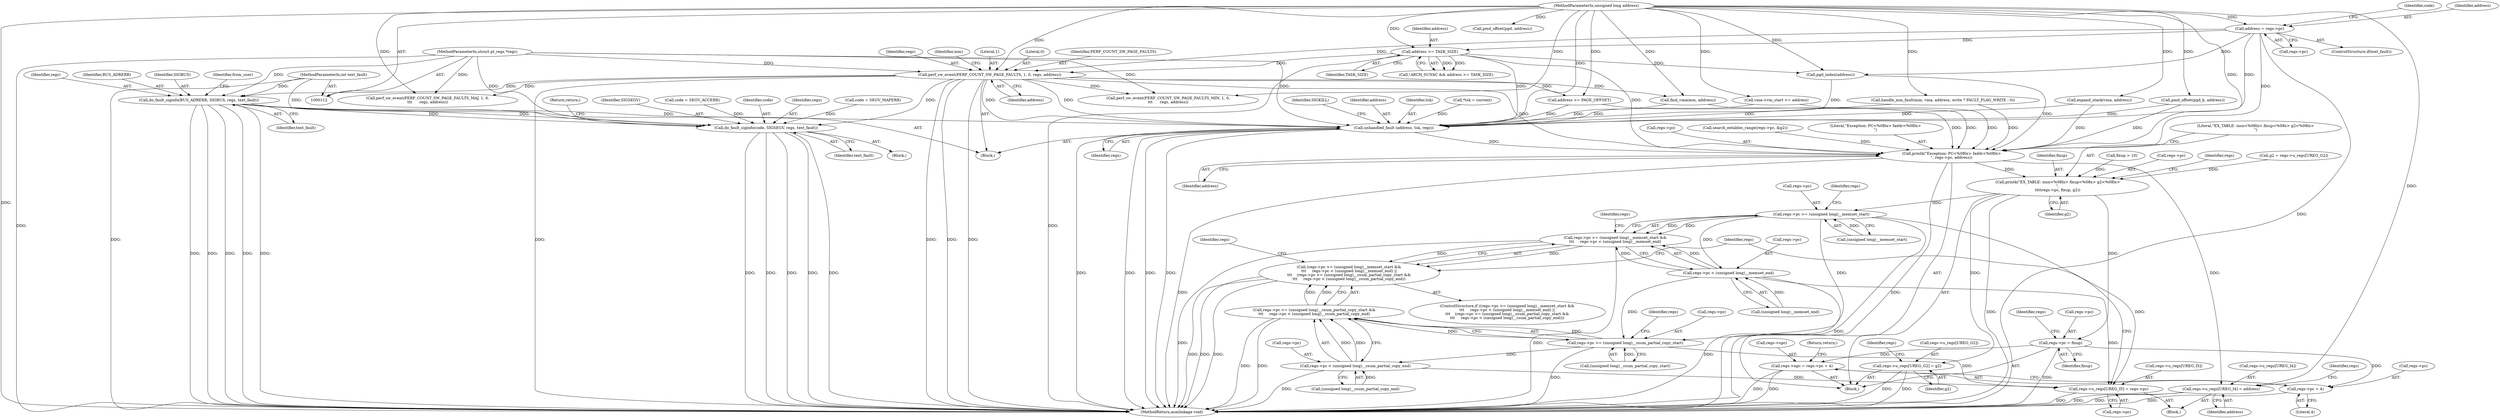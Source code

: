 digraph "0_linux_a8b0ca17b80e92faab46ee7179ba9e99ccb61233_43@pointer" {
"1000455" [label="(Call,do_fault_siginfo(BUS_ADRERR, SIGBUS, regs, text_fault))"];
"1000166" [label="(Call,perf_sw_event(PERF_COUNT_SW_PAGE_FAULTS, 1, 0, regs, address))"];
"1000113" [label="(MethodParameterIn,struct pt_regs *regs)"];
"1000156" [label="(Call,address >= TASK_SIZE)"];
"1000144" [label="(Call,address = regs->pc)"];
"1000116" [label="(MethodParameterIn,unsigned long address)"];
"1000114" [label="(MethodParameterIn,int text_fault)"];
"1000312" [label="(Call,do_fault_siginfo(code, SIGSEGV, regs, text_fault))"];
"1000431" [label="(Call,unhandled_fault (address, tsk, regs))"];
"1000347" [label="(Call,printk(\"Exception: PC<%08lx> faddr<%08lx>\n\", regs->pc, address))"];
"1000353" [label="(Call,printk(\"EX_TABLE: insn<%08lx> fixup<%08x> g2<%08lx>\n\",\n\t\t\t\tregs->pc, fixup, g2))"];
"1000363" [label="(Call,regs->pc >= (unsigned long)__memset_start)"];
"1000362" [label="(Call,regs->pc >= (unsigned long)__memset_start &&\n\t\t\t     regs->pc < (unsigned long)__memset_end)"];
"1000361" [label="(Call,(regs->pc >= (unsigned long)__memset_start &&\n\t\t\t     regs->pc < (unsigned long)__memset_end) ||\n\t\t\t    (regs->pc >= (unsigned long)__csum_partial_copy_start &&\n\t\t\t     regs->pc < (unsigned long)__csum_partial_copy_end))"];
"1000370" [label="(Call,regs->pc < (unsigned long)__memset_end)"];
"1000378" [label="(Call,regs->pc >= (unsigned long)__csum_partial_copy_start)"];
"1000377" [label="(Call,regs->pc >= (unsigned long)__csum_partial_copy_start &&\n\t\t\t     regs->pc < (unsigned long)__csum_partial_copy_end)"];
"1000385" [label="(Call,regs->pc < (unsigned long)__csum_partial_copy_end)"];
"1000400" [label="(Call,regs->u_regs[UREG_I5] = regs->pc)"];
"1000409" [label="(Call,regs->u_regs[UREG_G2] = g2)"];
"1000416" [label="(Call,regs->pc = fixup)"];
"1000421" [label="(Call,regs->npc = regs->pc + 4)"];
"1000425" [label="(Call,regs->pc + 4)"];
"1000393" [label="(Call,regs->u_regs[UREG_I4] = address)"];
"1000436" [label="(Identifier,SIGKILL)"];
"1000458" [label="(Identifier,regs)"];
"1000415" [label="(Identifier,g2)"];
"1000362" [label="(Call,regs->pc >= (unsigned long)__memset_start &&\n\t\t\t     regs->pc < (unsigned long)__memset_end)"];
"1000396" [label="(Identifier,regs)"];
"1000386" [label="(Call,regs->pc)"];
"1000432" [label="(Identifier,address)"];
"1000371" [label="(Call,regs->pc)"];
"1000311" [label="(Block,)"];
"1000146" [label="(Call,regs->pc)"];
"1000434" [label="(Identifier,regs)"];
"1000385" [label="(Call,regs->pc < (unsigned long)__csum_partial_copy_end)"];
"1000433" [label="(Identifier,tsk)"];
"1000401" [label="(Call,regs->u_regs[UREG_I5])"];
"1000403" [label="(Identifier,regs)"];
"1000358" [label="(Identifier,fixup)"];
"1000243" [label="(Call,handle_mm_fault(mm, vma, address, write ? FAULT_FLAG_WRITE : 0))"];
"1000367" [label="(Call,(unsigned long)__memset_start)"];
"1000370" [label="(Call,regs->pc < (unsigned long)__memset_end)"];
"1000393" [label="(Call,regs->u_regs[UREG_I4] = address)"];
"1000171" [label="(Identifier,address)"];
"1000406" [label="(Call,regs->pc)"];
"1000317" [label="(Return,return;)"];
"1000278" [label="(Call,perf_sw_event(PERF_COUNT_SW_PAGE_FAULTS_MAJ, 1, 0,\n\t\t\t      regs, address))"];
"1000389" [label="(Call,(unsigned long)__csum_partial_copy_end)"];
"1000469" [label="(Call,pgd_index(address))"];
"1000423" [label="(Identifier,regs)"];
"1000456" [label="(Identifier,BUS_ADRERR)"];
"1000513" [label="(Call,pmd_offset(pgd, address))"];
"1000158" [label="(Identifier,TASK_SIZE)"];
"1000360" [label="(ControlStructure,if ((regs->pc >= (unsigned long)__memset_start &&\n\t\t\t     regs->pc < (unsigned long)__memset_end) ||\n\t\t\t    (regs->pc >= (unsigned long)__csum_partial_copy_start &&\n\t\t\t     regs->pc < (unsigned long)__csum_partial_copy_end)))"];
"1000353" [label="(Call,printk(\"EX_TABLE: insn<%08lx> fixup<%08x> g2<%08lx>\n\",\n\t\t\t\tregs->pc, fixup, g2))"];
"1000421" [label="(Call,regs->npc = regs->pc + 4)"];
"1000409" [label="(Call,regs->u_regs[UREG_G2] = g2)"];
"1000394" [label="(Call,regs->u_regs[UREG_I4])"];
"1000169" [label="(Literal,0)"];
"1000120" [label="(Call,*tsk = current)"];
"1000167" [label="(Identifier,PERF_COUNT_SW_PAGE_FAULTS)"];
"1000116" [label="(MethodParameterIn,unsigned long address)"];
"1000314" [label="(Identifier,SIGSEGV)"];
"1000181" [label="(Call,address >= PAGE_OFFSET)"];
"1000429" [label="(Literal,4)"];
"1000425" [label="(Call,regs->pc + 4)"];
"1000382" [label="(Call,(unsigned long)__csum_partial_copy_start)"];
"1000422" [label="(Call,regs->npc)"];
"1000347" [label="(Call,printk(\"Exception: PC<%08lx> faddr<%08lx>\n\", regs->pc, address))"];
"1000339" [label="(Call,fixup > 10)"];
"1000380" [label="(Identifier,regs)"];
"1000142" [label="(ControlStructure,if(text_fault))"];
"1000349" [label="(Call,regs->pc)"];
"1000153" [label="(Call,!ARCH_SUN4C && address >= TASK_SIZE)"];
"1000355" [label="(Call,regs->pc)"];
"1000399" [label="(Identifier,address)"];
"1000113" [label="(MethodParameterIn,struct pt_regs *regs)"];
"1000187" [label="(Call,find_vma(mm, address))"];
"1000215" [label="(Call,code = SEGV_ACCERR)"];
"1000313" [label="(Identifier,code)"];
"1000114" [label="(MethodParameterIn,int text_fault)"];
"1000332" [label="(Call,search_extables_range(regs->pc, &g2))"];
"1000364" [label="(Call,regs->pc)"];
"1000457" [label="(Identifier,SIGBUS)"];
"1000170" [label="(Identifier,regs)"];
"1000150" [label="(Identifier,code)"];
"1000117" [label="(Block,)"];
"1000365" [label="(Identifier,regs)"];
"1000392" [label="(Block,)"];
"1000374" [label="(Call,(unsigned long)__memset_end)"];
"1000195" [label="(Call,vma->vm_start <= address)"];
"1000430" [label="(Return,return;)"];
"1000315" [label="(Identifier,regs)"];
"1000316" [label="(Identifier,text_fault)"];
"1000361" [label="(Call,(regs->pc >= (unsigned long)__memset_start &&\n\t\t\t     regs->pc < (unsigned long)__memset_end) ||\n\t\t\t    (regs->pc >= (unsigned long)__csum_partial_copy_start &&\n\t\t\t     regs->pc < (unsigned long)__csum_partial_copy_end))"];
"1000378" [label="(Call,regs->pc >= (unsigned long)__csum_partial_copy_start)"];
"1000156" [label="(Call,address >= TASK_SIZE)"];
"1000372" [label="(Identifier,regs)"];
"1000431" [label="(Call,unhandled_fault (address, tsk, regs))"];
"1000312" [label="(Call,do_fault_siginfo(code, SIGSEGV, regs, text_fault))"];
"1000166" [label="(Call,perf_sw_event(PERF_COUNT_SW_PAGE_FAULTS, 1, 0, regs, address))"];
"1000412" [label="(Identifier,regs)"];
"1000418" [label="(Identifier,regs)"];
"1000455" [label="(Call,do_fault_siginfo(BUS_ADRERR, SIGBUS, regs, text_fault))"];
"1000417" [label="(Call,regs->pc)"];
"1000426" [label="(Call,regs->pc)"];
"1000537" [label="(MethodReturn,asmlinkage void)"];
"1000363" [label="(Call,regs->pc >= (unsigned long)__memset_start)"];
"1000379" [label="(Call,regs->pc)"];
"1000518" [label="(Call,pmd_offset(pgd_k, address))"];
"1000459" [label="(Identifier,text_fault)"];
"1000462" [label="(Identifier,from_user)"];
"1000400" [label="(Call,regs->u_regs[UREG_I5] = regs->pc)"];
"1000420" [label="(Identifier,fixup)"];
"1000354" [label="(Literal,\"EX_TABLE: insn<%08lx> fixup<%08x> g2<%08lx>\n\")"];
"1000175" [label="(Identifier,mm)"];
"1000144" [label="(Call,address = regs->pc)"];
"1000387" [label="(Identifier,regs)"];
"1000290" [label="(Call,perf_sw_event(PERF_COUNT_SW_PAGE_FAULTS_MIN, 1, 0,\n\t\t\t      regs, address))"];
"1000319" [label="(Call,g2 = regs->u_regs[UREG_G2])"];
"1000210" [label="(Call,expand_stack(vma, address))"];
"1000410" [label="(Call,regs->u_regs[UREG_G2])"];
"1000352" [label="(Identifier,address)"];
"1000157" [label="(Identifier,address)"];
"1000348" [label="(Literal,\"Exception: PC<%08lx> faddr<%08lx>\n\")"];
"1000377" [label="(Call,regs->pc >= (unsigned long)__csum_partial_copy_start &&\n\t\t\t     regs->pc < (unsigned long)__csum_partial_copy_end)"];
"1000359" [label="(Identifier,g2)"];
"1000342" [label="(Block,)"];
"1000416" [label="(Call,regs->pc = fixup)"];
"1000149" [label="(Call,code = SEGV_MAPERR)"];
"1000168" [label="(Literal,1)"];
"1000145" [label="(Identifier,address)"];
"1000455" -> "1000117"  [label="AST: "];
"1000455" -> "1000459"  [label="CFG: "];
"1000456" -> "1000455"  [label="AST: "];
"1000457" -> "1000455"  [label="AST: "];
"1000458" -> "1000455"  [label="AST: "];
"1000459" -> "1000455"  [label="AST: "];
"1000462" -> "1000455"  [label="CFG: "];
"1000455" -> "1000537"  [label="DDG: "];
"1000455" -> "1000537"  [label="DDG: "];
"1000455" -> "1000537"  [label="DDG: "];
"1000455" -> "1000537"  [label="DDG: "];
"1000455" -> "1000537"  [label="DDG: "];
"1000455" -> "1000312"  [label="DDG: "];
"1000455" -> "1000312"  [label="DDG: "];
"1000455" -> "1000431"  [label="DDG: "];
"1000166" -> "1000455"  [label="DDG: "];
"1000113" -> "1000455"  [label="DDG: "];
"1000114" -> "1000455"  [label="DDG: "];
"1000166" -> "1000117"  [label="AST: "];
"1000166" -> "1000171"  [label="CFG: "];
"1000167" -> "1000166"  [label="AST: "];
"1000168" -> "1000166"  [label="AST: "];
"1000169" -> "1000166"  [label="AST: "];
"1000170" -> "1000166"  [label="AST: "];
"1000171" -> "1000166"  [label="AST: "];
"1000175" -> "1000166"  [label="CFG: "];
"1000166" -> "1000537"  [label="DDG: "];
"1000166" -> "1000537"  [label="DDG: "];
"1000166" -> "1000537"  [label="DDG: "];
"1000166" -> "1000537"  [label="DDG: "];
"1000113" -> "1000166"  [label="DDG: "];
"1000156" -> "1000166"  [label="DDG: "];
"1000144" -> "1000166"  [label="DDG: "];
"1000116" -> "1000166"  [label="DDG: "];
"1000166" -> "1000181"  [label="DDG: "];
"1000166" -> "1000187"  [label="DDG: "];
"1000166" -> "1000278"  [label="DDG: "];
"1000166" -> "1000290"  [label="DDG: "];
"1000166" -> "1000312"  [label="DDG: "];
"1000166" -> "1000347"  [label="DDG: "];
"1000166" -> "1000431"  [label="DDG: "];
"1000166" -> "1000431"  [label="DDG: "];
"1000113" -> "1000112"  [label="AST: "];
"1000113" -> "1000537"  [label="DDG: "];
"1000113" -> "1000278"  [label="DDG: "];
"1000113" -> "1000290"  [label="DDG: "];
"1000113" -> "1000312"  [label="DDG: "];
"1000113" -> "1000431"  [label="DDG: "];
"1000156" -> "1000153"  [label="AST: "];
"1000156" -> "1000158"  [label="CFG: "];
"1000157" -> "1000156"  [label="AST: "];
"1000158" -> "1000156"  [label="AST: "];
"1000153" -> "1000156"  [label="CFG: "];
"1000156" -> "1000537"  [label="DDG: "];
"1000156" -> "1000153"  [label="DDG: "];
"1000156" -> "1000153"  [label="DDG: "];
"1000144" -> "1000156"  [label="DDG: "];
"1000116" -> "1000156"  [label="DDG: "];
"1000156" -> "1000347"  [label="DDG: "];
"1000156" -> "1000431"  [label="DDG: "];
"1000156" -> "1000469"  [label="DDG: "];
"1000144" -> "1000142"  [label="AST: "];
"1000144" -> "1000146"  [label="CFG: "];
"1000145" -> "1000144"  [label="AST: "];
"1000146" -> "1000144"  [label="AST: "];
"1000150" -> "1000144"  [label="CFG: "];
"1000144" -> "1000537"  [label="DDG: "];
"1000116" -> "1000144"  [label="DDG: "];
"1000144" -> "1000347"  [label="DDG: "];
"1000144" -> "1000431"  [label="DDG: "];
"1000144" -> "1000469"  [label="DDG: "];
"1000116" -> "1000112"  [label="AST: "];
"1000116" -> "1000537"  [label="DDG: "];
"1000116" -> "1000181"  [label="DDG: "];
"1000116" -> "1000187"  [label="DDG: "];
"1000116" -> "1000195"  [label="DDG: "];
"1000116" -> "1000210"  [label="DDG: "];
"1000116" -> "1000243"  [label="DDG: "];
"1000116" -> "1000278"  [label="DDG: "];
"1000116" -> "1000290"  [label="DDG: "];
"1000116" -> "1000347"  [label="DDG: "];
"1000116" -> "1000393"  [label="DDG: "];
"1000116" -> "1000431"  [label="DDG: "];
"1000116" -> "1000469"  [label="DDG: "];
"1000116" -> "1000513"  [label="DDG: "];
"1000116" -> "1000518"  [label="DDG: "];
"1000114" -> "1000112"  [label="AST: "];
"1000114" -> "1000537"  [label="DDG: "];
"1000114" -> "1000312"  [label="DDG: "];
"1000312" -> "1000311"  [label="AST: "];
"1000312" -> "1000316"  [label="CFG: "];
"1000313" -> "1000312"  [label="AST: "];
"1000314" -> "1000312"  [label="AST: "];
"1000315" -> "1000312"  [label="AST: "];
"1000316" -> "1000312"  [label="AST: "];
"1000317" -> "1000312"  [label="CFG: "];
"1000312" -> "1000537"  [label="DDG: "];
"1000312" -> "1000537"  [label="DDG: "];
"1000312" -> "1000537"  [label="DDG: "];
"1000312" -> "1000537"  [label="DDG: "];
"1000312" -> "1000537"  [label="DDG: "];
"1000215" -> "1000312"  [label="DDG: "];
"1000149" -> "1000312"  [label="DDG: "];
"1000431" -> "1000117"  [label="AST: "];
"1000431" -> "1000434"  [label="CFG: "];
"1000432" -> "1000431"  [label="AST: "];
"1000433" -> "1000431"  [label="AST: "];
"1000434" -> "1000431"  [label="AST: "];
"1000436" -> "1000431"  [label="CFG: "];
"1000431" -> "1000537"  [label="DDG: "];
"1000431" -> "1000537"  [label="DDG: "];
"1000431" -> "1000537"  [label="DDG: "];
"1000431" -> "1000537"  [label="DDG: "];
"1000431" -> "1000347"  [label="DDG: "];
"1000181" -> "1000431"  [label="DDG: "];
"1000518" -> "1000431"  [label="DDG: "];
"1000187" -> "1000431"  [label="DDG: "];
"1000210" -> "1000431"  [label="DDG: "];
"1000195" -> "1000431"  [label="DDG: "];
"1000243" -> "1000431"  [label="DDG: "];
"1000469" -> "1000431"  [label="DDG: "];
"1000120" -> "1000431"  [label="DDG: "];
"1000347" -> "1000342"  [label="AST: "];
"1000347" -> "1000352"  [label="CFG: "];
"1000348" -> "1000347"  [label="AST: "];
"1000349" -> "1000347"  [label="AST: "];
"1000352" -> "1000347"  [label="AST: "];
"1000354" -> "1000347"  [label="CFG: "];
"1000347" -> "1000537"  [label="DDG: "];
"1000347" -> "1000537"  [label="DDG: "];
"1000332" -> "1000347"  [label="DDG: "];
"1000181" -> "1000347"  [label="DDG: "];
"1000518" -> "1000347"  [label="DDG: "];
"1000187" -> "1000347"  [label="DDG: "];
"1000210" -> "1000347"  [label="DDG: "];
"1000195" -> "1000347"  [label="DDG: "];
"1000243" -> "1000347"  [label="DDG: "];
"1000469" -> "1000347"  [label="DDG: "];
"1000347" -> "1000353"  [label="DDG: "];
"1000347" -> "1000393"  [label="DDG: "];
"1000353" -> "1000342"  [label="AST: "];
"1000353" -> "1000359"  [label="CFG: "];
"1000354" -> "1000353"  [label="AST: "];
"1000355" -> "1000353"  [label="AST: "];
"1000358" -> "1000353"  [label="AST: "];
"1000359" -> "1000353"  [label="AST: "];
"1000365" -> "1000353"  [label="CFG: "];
"1000353" -> "1000537"  [label="DDG: "];
"1000339" -> "1000353"  [label="DDG: "];
"1000319" -> "1000353"  [label="DDG: "];
"1000353" -> "1000363"  [label="DDG: "];
"1000353" -> "1000409"  [label="DDG: "];
"1000353" -> "1000416"  [label="DDG: "];
"1000363" -> "1000362"  [label="AST: "];
"1000363" -> "1000367"  [label="CFG: "];
"1000364" -> "1000363"  [label="AST: "];
"1000367" -> "1000363"  [label="AST: "];
"1000372" -> "1000363"  [label="CFG: "];
"1000362" -> "1000363"  [label="CFG: "];
"1000363" -> "1000537"  [label="DDG: "];
"1000363" -> "1000362"  [label="DDG: "];
"1000363" -> "1000362"  [label="DDG: "];
"1000367" -> "1000363"  [label="DDG: "];
"1000363" -> "1000370"  [label="DDG: "];
"1000363" -> "1000378"  [label="DDG: "];
"1000363" -> "1000400"  [label="DDG: "];
"1000362" -> "1000361"  [label="AST: "];
"1000362" -> "1000370"  [label="CFG: "];
"1000370" -> "1000362"  [label="AST: "];
"1000380" -> "1000362"  [label="CFG: "];
"1000361" -> "1000362"  [label="CFG: "];
"1000362" -> "1000537"  [label="DDG: "];
"1000362" -> "1000537"  [label="DDG: "];
"1000362" -> "1000361"  [label="DDG: "];
"1000362" -> "1000361"  [label="DDG: "];
"1000370" -> "1000362"  [label="DDG: "];
"1000370" -> "1000362"  [label="DDG: "];
"1000361" -> "1000360"  [label="AST: "];
"1000361" -> "1000377"  [label="CFG: "];
"1000377" -> "1000361"  [label="AST: "];
"1000396" -> "1000361"  [label="CFG: "];
"1000412" -> "1000361"  [label="CFG: "];
"1000361" -> "1000537"  [label="DDG: "];
"1000361" -> "1000537"  [label="DDG: "];
"1000361" -> "1000537"  [label="DDG: "];
"1000377" -> "1000361"  [label="DDG: "];
"1000377" -> "1000361"  [label="DDG: "];
"1000370" -> "1000374"  [label="CFG: "];
"1000371" -> "1000370"  [label="AST: "];
"1000374" -> "1000370"  [label="AST: "];
"1000370" -> "1000537"  [label="DDG: "];
"1000374" -> "1000370"  [label="DDG: "];
"1000370" -> "1000378"  [label="DDG: "];
"1000370" -> "1000400"  [label="DDG: "];
"1000378" -> "1000377"  [label="AST: "];
"1000378" -> "1000382"  [label="CFG: "];
"1000379" -> "1000378"  [label="AST: "];
"1000382" -> "1000378"  [label="AST: "];
"1000387" -> "1000378"  [label="CFG: "];
"1000377" -> "1000378"  [label="CFG: "];
"1000378" -> "1000537"  [label="DDG: "];
"1000378" -> "1000377"  [label="DDG: "];
"1000378" -> "1000377"  [label="DDG: "];
"1000382" -> "1000378"  [label="DDG: "];
"1000378" -> "1000385"  [label="DDG: "];
"1000378" -> "1000400"  [label="DDG: "];
"1000377" -> "1000385"  [label="CFG: "];
"1000385" -> "1000377"  [label="AST: "];
"1000377" -> "1000537"  [label="DDG: "];
"1000377" -> "1000537"  [label="DDG: "];
"1000385" -> "1000377"  [label="DDG: "];
"1000385" -> "1000377"  [label="DDG: "];
"1000385" -> "1000389"  [label="CFG: "];
"1000386" -> "1000385"  [label="AST: "];
"1000389" -> "1000385"  [label="AST: "];
"1000385" -> "1000537"  [label="DDG: "];
"1000389" -> "1000385"  [label="DDG: "];
"1000385" -> "1000400"  [label="DDG: "];
"1000400" -> "1000392"  [label="AST: "];
"1000400" -> "1000406"  [label="CFG: "];
"1000401" -> "1000400"  [label="AST: "];
"1000406" -> "1000400"  [label="AST: "];
"1000412" -> "1000400"  [label="CFG: "];
"1000400" -> "1000537"  [label="DDG: "];
"1000409" -> "1000342"  [label="AST: "];
"1000409" -> "1000415"  [label="CFG: "];
"1000410" -> "1000409"  [label="AST: "];
"1000415" -> "1000409"  [label="AST: "];
"1000418" -> "1000409"  [label="CFG: "];
"1000409" -> "1000537"  [label="DDG: "];
"1000409" -> "1000537"  [label="DDG: "];
"1000416" -> "1000342"  [label="AST: "];
"1000416" -> "1000420"  [label="CFG: "];
"1000417" -> "1000416"  [label="AST: "];
"1000420" -> "1000416"  [label="AST: "];
"1000423" -> "1000416"  [label="CFG: "];
"1000416" -> "1000537"  [label="DDG: "];
"1000416" -> "1000421"  [label="DDG: "];
"1000416" -> "1000425"  [label="DDG: "];
"1000421" -> "1000342"  [label="AST: "];
"1000421" -> "1000425"  [label="CFG: "];
"1000422" -> "1000421"  [label="AST: "];
"1000425" -> "1000421"  [label="AST: "];
"1000430" -> "1000421"  [label="CFG: "];
"1000421" -> "1000537"  [label="DDG: "];
"1000421" -> "1000537"  [label="DDG: "];
"1000425" -> "1000429"  [label="CFG: "];
"1000426" -> "1000425"  [label="AST: "];
"1000429" -> "1000425"  [label="AST: "];
"1000425" -> "1000537"  [label="DDG: "];
"1000393" -> "1000392"  [label="AST: "];
"1000393" -> "1000399"  [label="CFG: "];
"1000394" -> "1000393"  [label="AST: "];
"1000399" -> "1000393"  [label="AST: "];
"1000403" -> "1000393"  [label="CFG: "];
"1000393" -> "1000537"  [label="DDG: "];
"1000393" -> "1000537"  [label="DDG: "];
}
